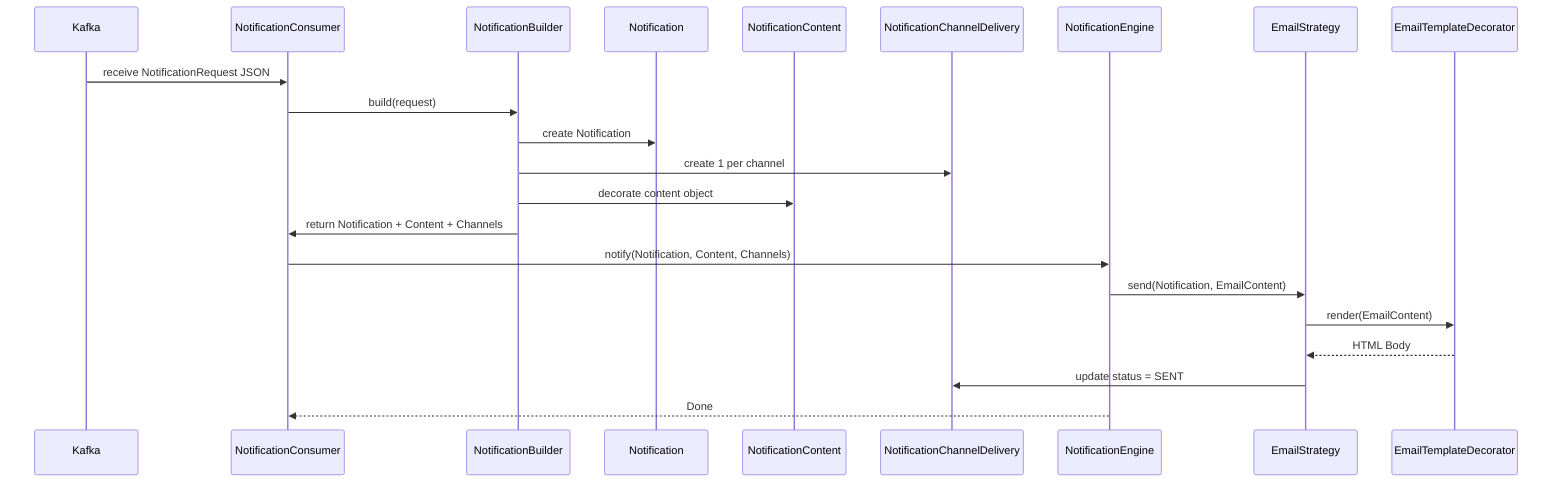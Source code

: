 sequenceDiagram
    participant Kafka
    participant NotificationConsumer
    participant NotificationBuilder
    participant Notification
    participant NotificationContent
    participant NotificationChannelDelivery
    participant NotificationEngine
    participant EmailStrategy
    participant EmailTemplateDecorator

    Kafka->>NotificationConsumer: receive NotificationRequest JSON
    NotificationConsumer->>NotificationBuilder: build(request)

    NotificationBuilder->>Notification: create Notification
    NotificationBuilder->>NotificationChannelDelivery: create 1 per channel
    NotificationBuilder->>NotificationContent: decorate content object

    NotificationBuilder->>NotificationConsumer: return Notification + Content + Channels
    NotificationConsumer->>NotificationEngine: notify(Notification, Content, Channels)

    NotificationEngine->>EmailStrategy: send(Notification, EmailContent)
    EmailStrategy->>EmailTemplateDecorator: render(EmailContent)
    EmailTemplateDecorator-->>EmailStrategy: HTML Body

    EmailStrategy->>NotificationChannelDelivery: update status = SENT
    NotificationEngine-->>NotificationConsumer: Done